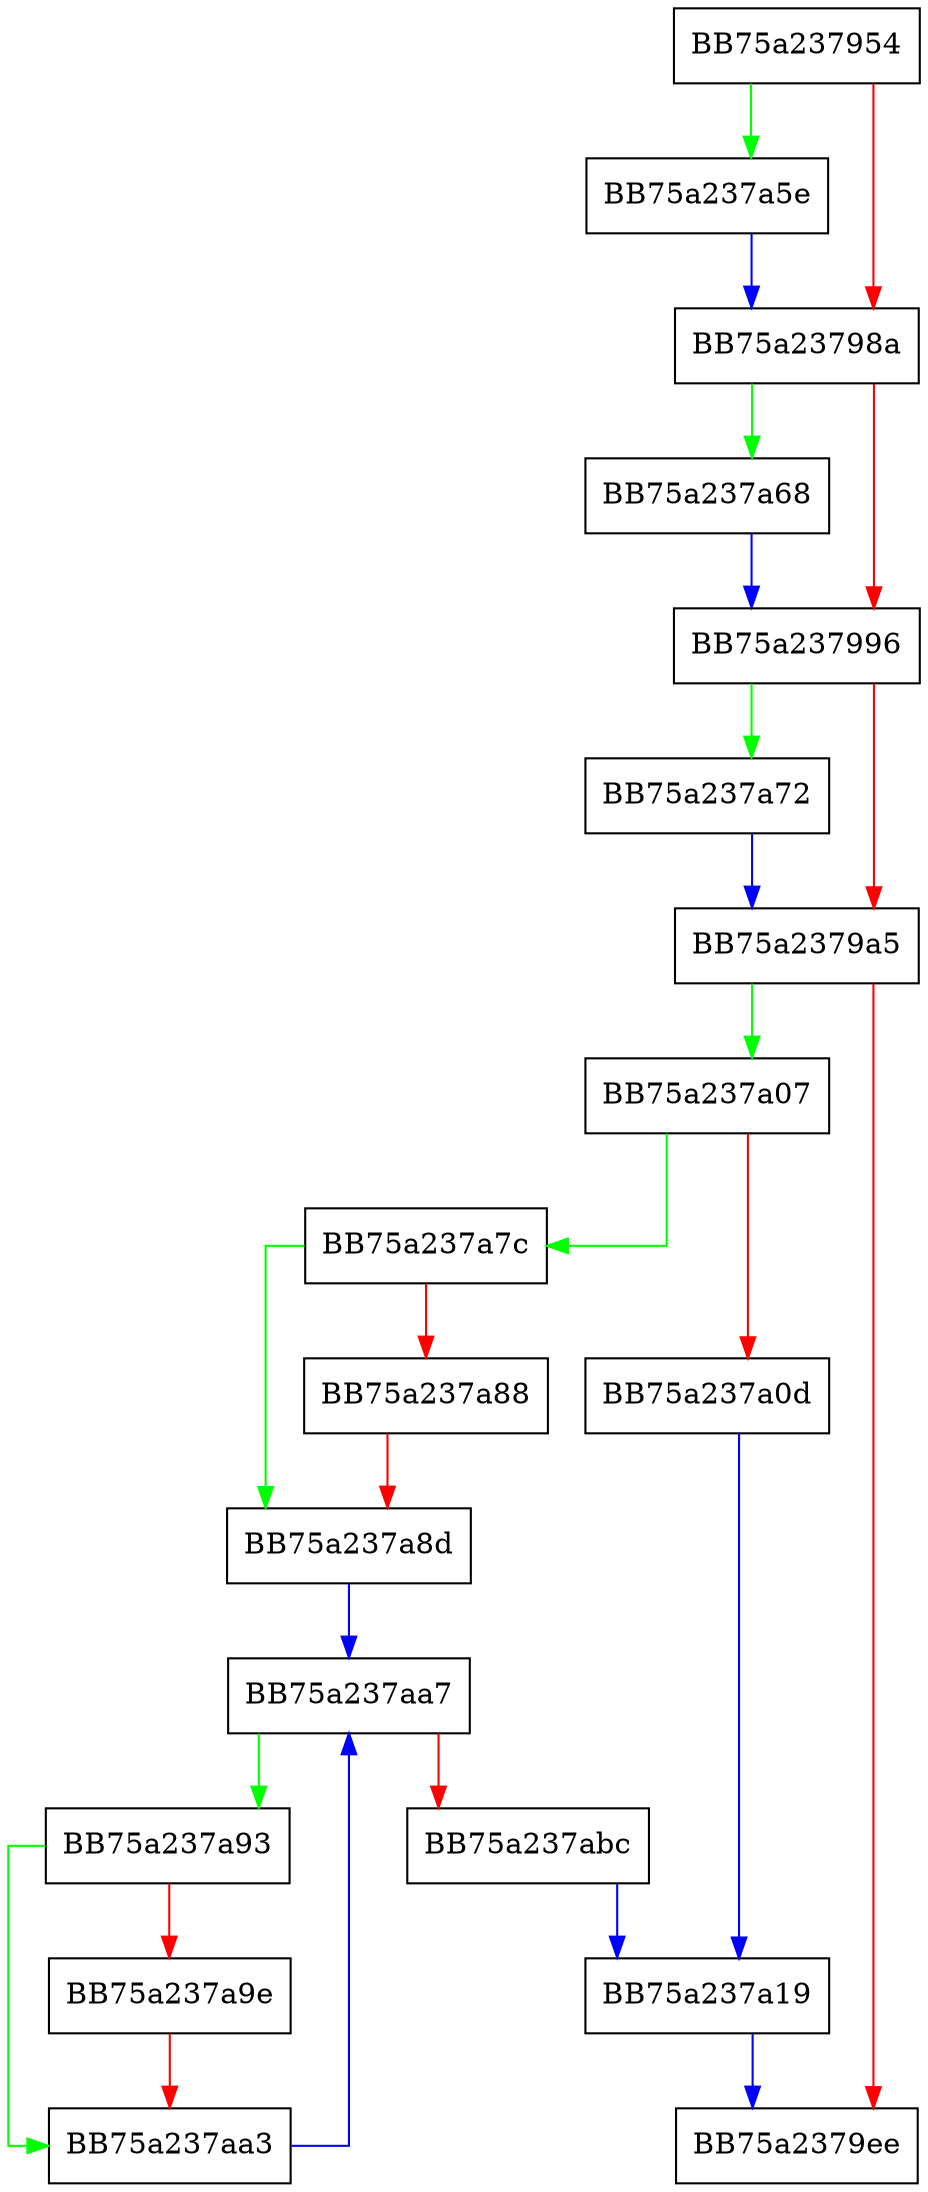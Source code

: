 digraph remap_cursor {
  node [shape="box"];
  graph [splines=ortho];
  BB75a237954 -> BB75a237a5e [color="green"];
  BB75a237954 -> BB75a23798a [color="red"];
  BB75a23798a -> BB75a237a68 [color="green"];
  BB75a23798a -> BB75a237996 [color="red"];
  BB75a237996 -> BB75a237a72 [color="green"];
  BB75a237996 -> BB75a2379a5 [color="red"];
  BB75a2379a5 -> BB75a237a07 [color="green"];
  BB75a2379a5 -> BB75a2379ee [color="red"];
  BB75a237a07 -> BB75a237a7c [color="green"];
  BB75a237a07 -> BB75a237a0d [color="red"];
  BB75a237a0d -> BB75a237a19 [color="blue"];
  BB75a237a19 -> BB75a2379ee [color="blue"];
  BB75a237a5e -> BB75a23798a [color="blue"];
  BB75a237a68 -> BB75a237996 [color="blue"];
  BB75a237a72 -> BB75a2379a5 [color="blue"];
  BB75a237a7c -> BB75a237a8d [color="green"];
  BB75a237a7c -> BB75a237a88 [color="red"];
  BB75a237a88 -> BB75a237a8d [color="red"];
  BB75a237a8d -> BB75a237aa7 [color="blue"];
  BB75a237a93 -> BB75a237aa3 [color="green"];
  BB75a237a93 -> BB75a237a9e [color="red"];
  BB75a237a9e -> BB75a237aa3 [color="red"];
  BB75a237aa3 -> BB75a237aa7 [color="blue"];
  BB75a237aa7 -> BB75a237a93 [color="green"];
  BB75a237aa7 -> BB75a237abc [color="red"];
  BB75a237abc -> BB75a237a19 [color="blue"];
}